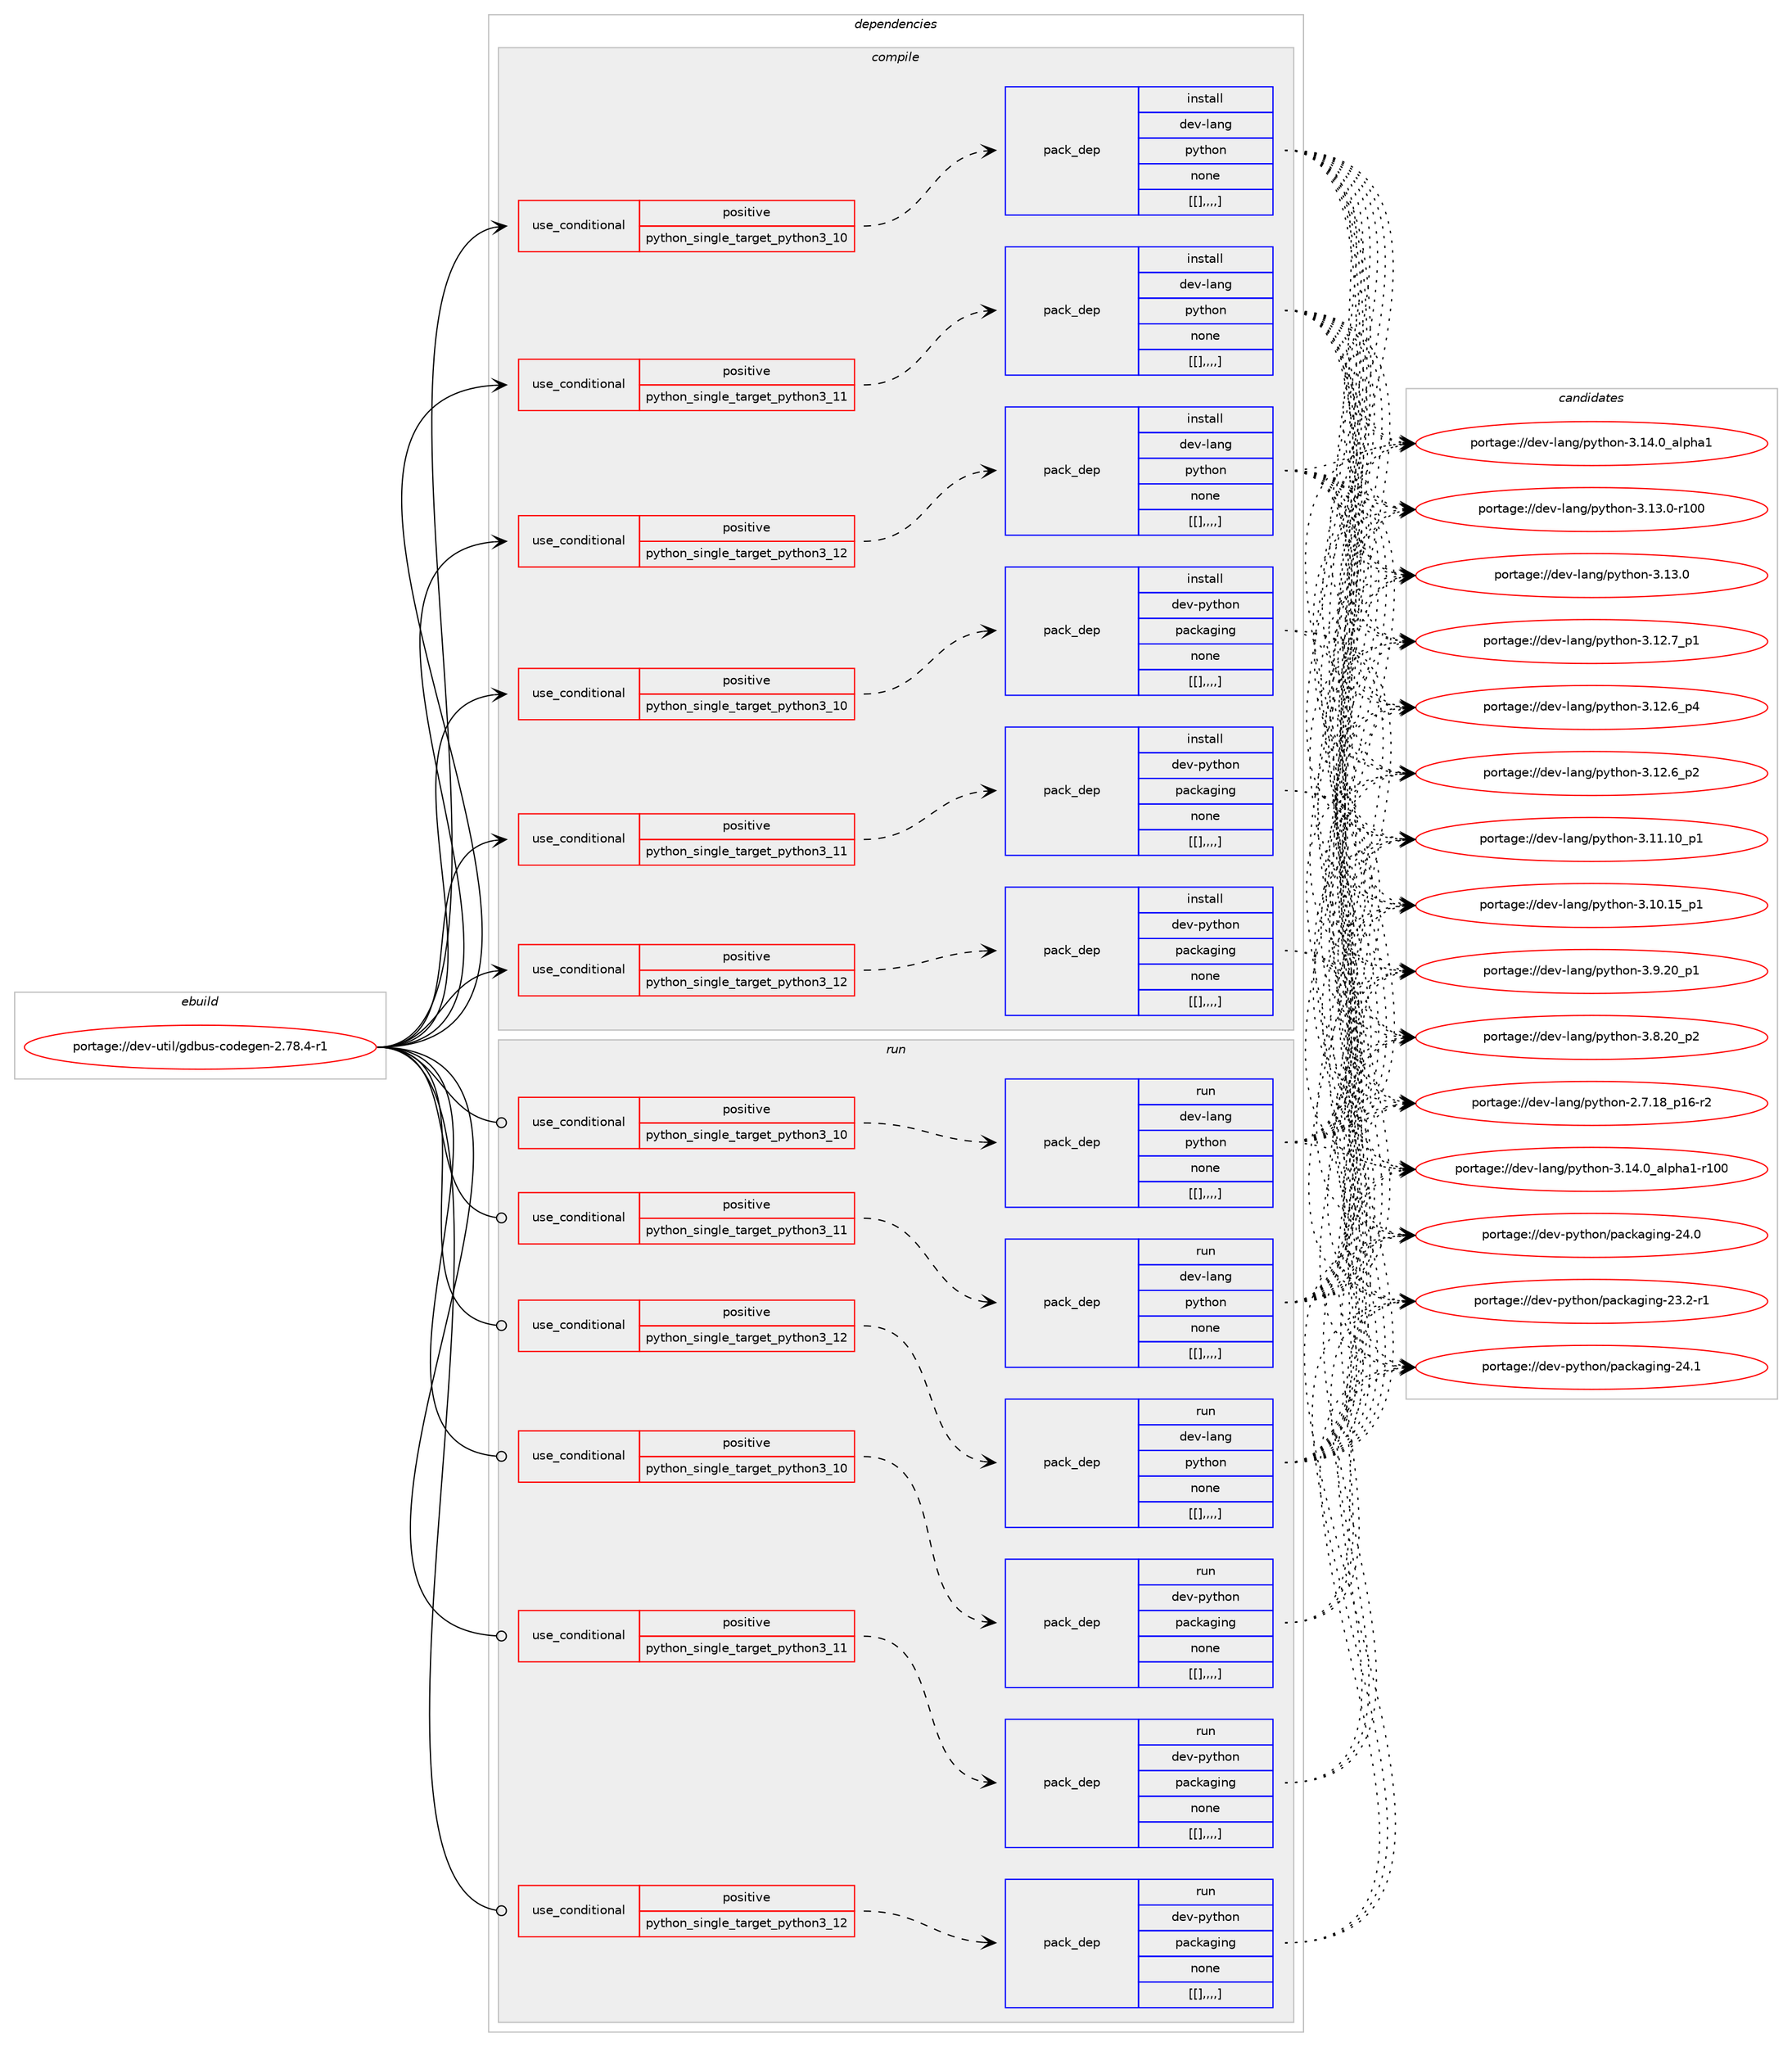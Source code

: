 digraph prolog {

# *************
# Graph options
# *************

newrank=true;
concentrate=true;
compound=true;
graph [rankdir=LR,fontname=Helvetica,fontsize=10,ranksep=1.5];#, ranksep=2.5, nodesep=0.2];
edge  [arrowhead=vee];
node  [fontname=Helvetica,fontsize=10];

# **********
# The ebuild
# **********

subgraph cluster_leftcol {
color=gray;
label=<<i>ebuild</i>>;
id [label="portage://dev-util/gdbus-codegen-2.78.4-r1", color=red, width=4, href="../dev-util/gdbus-codegen-2.78.4-r1.svg"];
}

# ****************
# The dependencies
# ****************

subgraph cluster_midcol {
color=gray;
label=<<i>dependencies</i>>;
subgraph cluster_compile {
fillcolor="#eeeeee";
style=filled;
label=<<i>compile</i>>;
subgraph cond65116 {
dependency226569 [label=<<TABLE BORDER="0" CELLBORDER="1" CELLSPACING="0" CELLPADDING="4"><TR><TD ROWSPAN="3" CELLPADDING="10">use_conditional</TD></TR><TR><TD>positive</TD></TR><TR><TD>python_single_target_python3_10</TD></TR></TABLE>>, shape=none, color=red];
subgraph pack159971 {
dependency226622 [label=<<TABLE BORDER="0" CELLBORDER="1" CELLSPACING="0" CELLPADDING="4" WIDTH="220"><TR><TD ROWSPAN="6" CELLPADDING="30">pack_dep</TD></TR><TR><TD WIDTH="110">install</TD></TR><TR><TD>dev-lang</TD></TR><TR><TD>python</TD></TR><TR><TD>none</TD></TR><TR><TD>[[],,,,]</TD></TR></TABLE>>, shape=none, color=blue];
}
dependency226569:e -> dependency226622:w [weight=20,style="dashed",arrowhead="vee"];
}
id:e -> dependency226569:w [weight=20,style="solid",arrowhead="vee"];
subgraph cond65153 {
dependency226721 [label=<<TABLE BORDER="0" CELLBORDER="1" CELLSPACING="0" CELLPADDING="4"><TR><TD ROWSPAN="3" CELLPADDING="10">use_conditional</TD></TR><TR><TD>positive</TD></TR><TR><TD>python_single_target_python3_10</TD></TR></TABLE>>, shape=none, color=red];
subgraph pack160058 {
dependency226743 [label=<<TABLE BORDER="0" CELLBORDER="1" CELLSPACING="0" CELLPADDING="4" WIDTH="220"><TR><TD ROWSPAN="6" CELLPADDING="30">pack_dep</TD></TR><TR><TD WIDTH="110">install</TD></TR><TR><TD>dev-python</TD></TR><TR><TD>packaging</TD></TR><TR><TD>none</TD></TR><TR><TD>[[],,,,]</TD></TR></TABLE>>, shape=none, color=blue];
}
dependency226721:e -> dependency226743:w [weight=20,style="dashed",arrowhead="vee"];
}
id:e -> dependency226721:w [weight=20,style="solid",arrowhead="vee"];
subgraph cond65184 {
dependency226784 [label=<<TABLE BORDER="0" CELLBORDER="1" CELLSPACING="0" CELLPADDING="4"><TR><TD ROWSPAN="3" CELLPADDING="10">use_conditional</TD></TR><TR><TD>positive</TD></TR><TR><TD>python_single_target_python3_11</TD></TR></TABLE>>, shape=none, color=red];
subgraph pack160107 {
dependency226817 [label=<<TABLE BORDER="0" CELLBORDER="1" CELLSPACING="0" CELLPADDING="4" WIDTH="220"><TR><TD ROWSPAN="6" CELLPADDING="30">pack_dep</TD></TR><TR><TD WIDTH="110">install</TD></TR><TR><TD>dev-lang</TD></TR><TR><TD>python</TD></TR><TR><TD>none</TD></TR><TR><TD>[[],,,,]</TD></TR></TABLE>>, shape=none, color=blue];
}
dependency226784:e -> dependency226817:w [weight=20,style="dashed",arrowhead="vee"];
}
id:e -> dependency226784:w [weight=20,style="solid",arrowhead="vee"];
subgraph cond65227 {
dependency226866 [label=<<TABLE BORDER="0" CELLBORDER="1" CELLSPACING="0" CELLPADDING="4"><TR><TD ROWSPAN="3" CELLPADDING="10">use_conditional</TD></TR><TR><TD>positive</TD></TR><TR><TD>python_single_target_python3_11</TD></TR></TABLE>>, shape=none, color=red];
subgraph pack160138 {
dependency226882 [label=<<TABLE BORDER="0" CELLBORDER="1" CELLSPACING="0" CELLPADDING="4" WIDTH="220"><TR><TD ROWSPAN="6" CELLPADDING="30">pack_dep</TD></TR><TR><TD WIDTH="110">install</TD></TR><TR><TD>dev-python</TD></TR><TR><TD>packaging</TD></TR><TR><TD>none</TD></TR><TR><TD>[[],,,,]</TD></TR></TABLE>>, shape=none, color=blue];
}
dependency226866:e -> dependency226882:w [weight=20,style="dashed",arrowhead="vee"];
}
id:e -> dependency226866:w [weight=20,style="solid",arrowhead="vee"];
subgraph cond65248 {
dependency226943 [label=<<TABLE BORDER="0" CELLBORDER="1" CELLSPACING="0" CELLPADDING="4"><TR><TD ROWSPAN="3" CELLPADDING="10">use_conditional</TD></TR><TR><TD>positive</TD></TR><TR><TD>python_single_target_python3_12</TD></TR></TABLE>>, shape=none, color=red];
subgraph pack160210 {
dependency226986 [label=<<TABLE BORDER="0" CELLBORDER="1" CELLSPACING="0" CELLPADDING="4" WIDTH="220"><TR><TD ROWSPAN="6" CELLPADDING="30">pack_dep</TD></TR><TR><TD WIDTH="110">install</TD></TR><TR><TD>dev-lang</TD></TR><TR><TD>python</TD></TR><TR><TD>none</TD></TR><TR><TD>[[],,,,]</TD></TR></TABLE>>, shape=none, color=blue];
}
dependency226943:e -> dependency226986:w [weight=20,style="dashed",arrowhead="vee"];
}
id:e -> dependency226943:w [weight=20,style="solid",arrowhead="vee"];
subgraph cond65269 {
dependency227001 [label=<<TABLE BORDER="0" CELLBORDER="1" CELLSPACING="0" CELLPADDING="4"><TR><TD ROWSPAN="3" CELLPADDING="10">use_conditional</TD></TR><TR><TD>positive</TD></TR><TR><TD>python_single_target_python3_12</TD></TR></TABLE>>, shape=none, color=red];
subgraph pack160225 {
dependency227016 [label=<<TABLE BORDER="0" CELLBORDER="1" CELLSPACING="0" CELLPADDING="4" WIDTH="220"><TR><TD ROWSPAN="6" CELLPADDING="30">pack_dep</TD></TR><TR><TD WIDTH="110">install</TD></TR><TR><TD>dev-python</TD></TR><TR><TD>packaging</TD></TR><TR><TD>none</TD></TR><TR><TD>[[],,,,]</TD></TR></TABLE>>, shape=none, color=blue];
}
dependency227001:e -> dependency227016:w [weight=20,style="dashed",arrowhead="vee"];
}
id:e -> dependency227001:w [weight=20,style="solid",arrowhead="vee"];
}
subgraph cluster_compileandrun {
fillcolor="#eeeeee";
style=filled;
label=<<i>compile and run</i>>;
}
subgraph cluster_run {
fillcolor="#eeeeee";
style=filled;
label=<<i>run</i>>;
subgraph cond65293 {
dependency227084 [label=<<TABLE BORDER="0" CELLBORDER="1" CELLSPACING="0" CELLPADDING="4"><TR><TD ROWSPAN="3" CELLPADDING="10">use_conditional</TD></TR><TR><TD>positive</TD></TR><TR><TD>python_single_target_python3_10</TD></TR></TABLE>>, shape=none, color=red];
subgraph pack160288 {
dependency227131 [label=<<TABLE BORDER="0" CELLBORDER="1" CELLSPACING="0" CELLPADDING="4" WIDTH="220"><TR><TD ROWSPAN="6" CELLPADDING="30">pack_dep</TD></TR><TR><TD WIDTH="110">run</TD></TR><TR><TD>dev-lang</TD></TR><TR><TD>python</TD></TR><TR><TD>none</TD></TR><TR><TD>[[],,,,]</TD></TR></TABLE>>, shape=none, color=blue];
}
dependency227084:e -> dependency227131:w [weight=20,style="dashed",arrowhead="vee"];
}
id:e -> dependency227084:w [weight=20,style="solid",arrowhead="odot"];
subgraph cond65325 {
dependency227150 [label=<<TABLE BORDER="0" CELLBORDER="1" CELLSPACING="0" CELLPADDING="4"><TR><TD ROWSPAN="3" CELLPADDING="10">use_conditional</TD></TR><TR><TD>positive</TD></TR><TR><TD>python_single_target_python3_10</TD></TR></TABLE>>, shape=none, color=red];
subgraph pack160361 {
dependency227229 [label=<<TABLE BORDER="0" CELLBORDER="1" CELLSPACING="0" CELLPADDING="4" WIDTH="220"><TR><TD ROWSPAN="6" CELLPADDING="30">pack_dep</TD></TR><TR><TD WIDTH="110">run</TD></TR><TR><TD>dev-python</TD></TR><TR><TD>packaging</TD></TR><TR><TD>none</TD></TR><TR><TD>[[],,,,]</TD></TR></TABLE>>, shape=none, color=blue];
}
dependency227150:e -> dependency227229:w [weight=20,style="dashed",arrowhead="vee"];
}
id:e -> dependency227150:w [weight=20,style="solid",arrowhead="odot"];
subgraph cond65361 {
dependency227301 [label=<<TABLE BORDER="0" CELLBORDER="1" CELLSPACING="0" CELLPADDING="4"><TR><TD ROWSPAN="3" CELLPADDING="10">use_conditional</TD></TR><TR><TD>positive</TD></TR><TR><TD>python_single_target_python3_11</TD></TR></TABLE>>, shape=none, color=red];
subgraph pack160535 {
dependency227519 [label=<<TABLE BORDER="0" CELLBORDER="1" CELLSPACING="0" CELLPADDING="4" WIDTH="220"><TR><TD ROWSPAN="6" CELLPADDING="30">pack_dep</TD></TR><TR><TD WIDTH="110">run</TD></TR><TR><TD>dev-lang</TD></TR><TR><TD>python</TD></TR><TR><TD>none</TD></TR><TR><TD>[[],,,,]</TD></TR></TABLE>>, shape=none, color=blue];
}
dependency227301:e -> dependency227519:w [weight=20,style="dashed",arrowhead="vee"];
}
id:e -> dependency227301:w [weight=20,style="solid",arrowhead="odot"];
subgraph cond65434 {
dependency227571 [label=<<TABLE BORDER="0" CELLBORDER="1" CELLSPACING="0" CELLPADDING="4"><TR><TD ROWSPAN="3" CELLPADDING="10">use_conditional</TD></TR><TR><TD>positive</TD></TR><TR><TD>python_single_target_python3_11</TD></TR></TABLE>>, shape=none, color=red];
subgraph pack160635 {
dependency227605 [label=<<TABLE BORDER="0" CELLBORDER="1" CELLSPACING="0" CELLPADDING="4" WIDTH="220"><TR><TD ROWSPAN="6" CELLPADDING="30">pack_dep</TD></TR><TR><TD WIDTH="110">run</TD></TR><TR><TD>dev-python</TD></TR><TR><TD>packaging</TD></TR><TR><TD>none</TD></TR><TR><TD>[[],,,,]</TD></TR></TABLE>>, shape=none, color=blue];
}
dependency227571:e -> dependency227605:w [weight=20,style="dashed",arrowhead="vee"];
}
id:e -> dependency227571:w [weight=20,style="solid",arrowhead="odot"];
subgraph cond65447 {
dependency227635 [label=<<TABLE BORDER="0" CELLBORDER="1" CELLSPACING="0" CELLPADDING="4"><TR><TD ROWSPAN="3" CELLPADDING="10">use_conditional</TD></TR><TR><TD>positive</TD></TR><TR><TD>python_single_target_python3_12</TD></TR></TABLE>>, shape=none, color=red];
subgraph pack160678 {
dependency227655 [label=<<TABLE BORDER="0" CELLBORDER="1" CELLSPACING="0" CELLPADDING="4" WIDTH="220"><TR><TD ROWSPAN="6" CELLPADDING="30">pack_dep</TD></TR><TR><TD WIDTH="110">run</TD></TR><TR><TD>dev-lang</TD></TR><TR><TD>python</TD></TR><TR><TD>none</TD></TR><TR><TD>[[],,,,]</TD></TR></TABLE>>, shape=none, color=blue];
}
dependency227635:e -> dependency227655:w [weight=20,style="dashed",arrowhead="vee"];
}
id:e -> dependency227635:w [weight=20,style="solid",arrowhead="odot"];
subgraph cond65468 {
dependency227700 [label=<<TABLE BORDER="0" CELLBORDER="1" CELLSPACING="0" CELLPADDING="4"><TR><TD ROWSPAN="3" CELLPADDING="10">use_conditional</TD></TR><TR><TD>positive</TD></TR><TR><TD>python_single_target_python3_12</TD></TR></TABLE>>, shape=none, color=red];
subgraph pack160730 {
dependency227716 [label=<<TABLE BORDER="0" CELLBORDER="1" CELLSPACING="0" CELLPADDING="4" WIDTH="220"><TR><TD ROWSPAN="6" CELLPADDING="30">pack_dep</TD></TR><TR><TD WIDTH="110">run</TD></TR><TR><TD>dev-python</TD></TR><TR><TD>packaging</TD></TR><TR><TD>none</TD></TR><TR><TD>[[],,,,]</TD></TR></TABLE>>, shape=none, color=blue];
}
dependency227700:e -> dependency227716:w [weight=20,style="dashed",arrowhead="vee"];
}
id:e -> dependency227700:w [weight=20,style="solid",arrowhead="odot"];
}
}

# **************
# The candidates
# **************

subgraph cluster_choices {
rank=same;
color=gray;
label=<<i>candidates</i>>;

subgraph choice160186 {
color=black;
nodesep=1;
choice100101118451089711010347112121116104111110455146495246489597108112104974945114494848 [label="portage://dev-lang/python-3.14.0_alpha1-r100", color=red, width=4,href="../dev-lang/python-3.14.0_alpha1-r100.svg"];
choice1001011184510897110103471121211161041111104551464952464895971081121049749 [label="portage://dev-lang/python-3.14.0_alpha1", color=red, width=4,href="../dev-lang/python-3.14.0_alpha1.svg"];
choice1001011184510897110103471121211161041111104551464951464845114494848 [label="portage://dev-lang/python-3.13.0-r100", color=red, width=4,href="../dev-lang/python-3.13.0-r100.svg"];
choice10010111845108971101034711212111610411111045514649514648 [label="portage://dev-lang/python-3.13.0", color=red, width=4,href="../dev-lang/python-3.13.0.svg"];
choice100101118451089711010347112121116104111110455146495046559511249 [label="portage://dev-lang/python-3.12.7_p1", color=red, width=4,href="../dev-lang/python-3.12.7_p1.svg"];
choice100101118451089711010347112121116104111110455146495046549511252 [label="portage://dev-lang/python-3.12.6_p4", color=red, width=4,href="../dev-lang/python-3.12.6_p4.svg"];
choice100101118451089711010347112121116104111110455146495046549511250 [label="portage://dev-lang/python-3.12.6_p2", color=red, width=4,href="../dev-lang/python-3.12.6_p2.svg"];
choice10010111845108971101034711212111610411111045514649494649489511249 [label="portage://dev-lang/python-3.11.10_p1", color=red, width=4,href="../dev-lang/python-3.11.10_p1.svg"];
choice10010111845108971101034711212111610411111045514649484649539511249 [label="portage://dev-lang/python-3.10.15_p1", color=red, width=4,href="../dev-lang/python-3.10.15_p1.svg"];
choice100101118451089711010347112121116104111110455146574650489511249 [label="portage://dev-lang/python-3.9.20_p1", color=red, width=4,href="../dev-lang/python-3.9.20_p1.svg"];
choice100101118451089711010347112121116104111110455146564650489511250 [label="portage://dev-lang/python-3.8.20_p2", color=red, width=4,href="../dev-lang/python-3.8.20_p2.svg"];
choice100101118451089711010347112121116104111110455046554649569511249544511450 [label="portage://dev-lang/python-2.7.18_p16-r2", color=red, width=4,href="../dev-lang/python-2.7.18_p16-r2.svg"];
dependency226622:e -> choice100101118451089711010347112121116104111110455146495246489597108112104974945114494848:w [style=dotted,weight="100"];
dependency226622:e -> choice1001011184510897110103471121211161041111104551464952464895971081121049749:w [style=dotted,weight="100"];
dependency226622:e -> choice1001011184510897110103471121211161041111104551464951464845114494848:w [style=dotted,weight="100"];
dependency226622:e -> choice10010111845108971101034711212111610411111045514649514648:w [style=dotted,weight="100"];
dependency226622:e -> choice100101118451089711010347112121116104111110455146495046559511249:w [style=dotted,weight="100"];
dependency226622:e -> choice100101118451089711010347112121116104111110455146495046549511252:w [style=dotted,weight="100"];
dependency226622:e -> choice100101118451089711010347112121116104111110455146495046549511250:w [style=dotted,weight="100"];
dependency226622:e -> choice10010111845108971101034711212111610411111045514649494649489511249:w [style=dotted,weight="100"];
dependency226622:e -> choice10010111845108971101034711212111610411111045514649484649539511249:w [style=dotted,weight="100"];
dependency226622:e -> choice100101118451089711010347112121116104111110455146574650489511249:w [style=dotted,weight="100"];
dependency226622:e -> choice100101118451089711010347112121116104111110455146564650489511250:w [style=dotted,weight="100"];
dependency226622:e -> choice100101118451089711010347112121116104111110455046554649569511249544511450:w [style=dotted,weight="100"];
}
subgraph choice160198 {
color=black;
nodesep=1;
choice10010111845112121116104111110471129799107971031051101034550524649 [label="portage://dev-python/packaging-24.1", color=red, width=4,href="../dev-python/packaging-24.1.svg"];
choice10010111845112121116104111110471129799107971031051101034550524648 [label="portage://dev-python/packaging-24.0", color=red, width=4,href="../dev-python/packaging-24.0.svg"];
choice100101118451121211161041111104711297991079710310511010345505146504511449 [label="portage://dev-python/packaging-23.2-r1", color=red, width=4,href="../dev-python/packaging-23.2-r1.svg"];
dependency226743:e -> choice10010111845112121116104111110471129799107971031051101034550524649:w [style=dotted,weight="100"];
dependency226743:e -> choice10010111845112121116104111110471129799107971031051101034550524648:w [style=dotted,weight="100"];
dependency226743:e -> choice100101118451121211161041111104711297991079710310511010345505146504511449:w [style=dotted,weight="100"];
}
subgraph choice160202 {
color=black;
nodesep=1;
choice100101118451089711010347112121116104111110455146495246489597108112104974945114494848 [label="portage://dev-lang/python-3.14.0_alpha1-r100", color=red, width=4,href="../dev-lang/python-3.14.0_alpha1-r100.svg"];
choice1001011184510897110103471121211161041111104551464952464895971081121049749 [label="portage://dev-lang/python-3.14.0_alpha1", color=red, width=4,href="../dev-lang/python-3.14.0_alpha1.svg"];
choice1001011184510897110103471121211161041111104551464951464845114494848 [label="portage://dev-lang/python-3.13.0-r100", color=red, width=4,href="../dev-lang/python-3.13.0-r100.svg"];
choice10010111845108971101034711212111610411111045514649514648 [label="portage://dev-lang/python-3.13.0", color=red, width=4,href="../dev-lang/python-3.13.0.svg"];
choice100101118451089711010347112121116104111110455146495046559511249 [label="portage://dev-lang/python-3.12.7_p1", color=red, width=4,href="../dev-lang/python-3.12.7_p1.svg"];
choice100101118451089711010347112121116104111110455146495046549511252 [label="portage://dev-lang/python-3.12.6_p4", color=red, width=4,href="../dev-lang/python-3.12.6_p4.svg"];
choice100101118451089711010347112121116104111110455146495046549511250 [label="portage://dev-lang/python-3.12.6_p2", color=red, width=4,href="../dev-lang/python-3.12.6_p2.svg"];
choice10010111845108971101034711212111610411111045514649494649489511249 [label="portage://dev-lang/python-3.11.10_p1", color=red, width=4,href="../dev-lang/python-3.11.10_p1.svg"];
choice10010111845108971101034711212111610411111045514649484649539511249 [label="portage://dev-lang/python-3.10.15_p1", color=red, width=4,href="../dev-lang/python-3.10.15_p1.svg"];
choice100101118451089711010347112121116104111110455146574650489511249 [label="portage://dev-lang/python-3.9.20_p1", color=red, width=4,href="../dev-lang/python-3.9.20_p1.svg"];
choice100101118451089711010347112121116104111110455146564650489511250 [label="portage://dev-lang/python-3.8.20_p2", color=red, width=4,href="../dev-lang/python-3.8.20_p2.svg"];
choice100101118451089711010347112121116104111110455046554649569511249544511450 [label="portage://dev-lang/python-2.7.18_p16-r2", color=red, width=4,href="../dev-lang/python-2.7.18_p16-r2.svg"];
dependency226817:e -> choice100101118451089711010347112121116104111110455146495246489597108112104974945114494848:w [style=dotted,weight="100"];
dependency226817:e -> choice1001011184510897110103471121211161041111104551464952464895971081121049749:w [style=dotted,weight="100"];
dependency226817:e -> choice1001011184510897110103471121211161041111104551464951464845114494848:w [style=dotted,weight="100"];
dependency226817:e -> choice10010111845108971101034711212111610411111045514649514648:w [style=dotted,weight="100"];
dependency226817:e -> choice100101118451089711010347112121116104111110455146495046559511249:w [style=dotted,weight="100"];
dependency226817:e -> choice100101118451089711010347112121116104111110455146495046549511252:w [style=dotted,weight="100"];
dependency226817:e -> choice100101118451089711010347112121116104111110455146495046549511250:w [style=dotted,weight="100"];
dependency226817:e -> choice10010111845108971101034711212111610411111045514649494649489511249:w [style=dotted,weight="100"];
dependency226817:e -> choice10010111845108971101034711212111610411111045514649484649539511249:w [style=dotted,weight="100"];
dependency226817:e -> choice100101118451089711010347112121116104111110455146574650489511249:w [style=dotted,weight="100"];
dependency226817:e -> choice100101118451089711010347112121116104111110455146564650489511250:w [style=dotted,weight="100"];
dependency226817:e -> choice100101118451089711010347112121116104111110455046554649569511249544511450:w [style=dotted,weight="100"];
}
subgraph choice160208 {
color=black;
nodesep=1;
choice10010111845112121116104111110471129799107971031051101034550524649 [label="portage://dev-python/packaging-24.1", color=red, width=4,href="../dev-python/packaging-24.1.svg"];
choice10010111845112121116104111110471129799107971031051101034550524648 [label="portage://dev-python/packaging-24.0", color=red, width=4,href="../dev-python/packaging-24.0.svg"];
choice100101118451121211161041111104711297991079710310511010345505146504511449 [label="portage://dev-python/packaging-23.2-r1", color=red, width=4,href="../dev-python/packaging-23.2-r1.svg"];
dependency226882:e -> choice10010111845112121116104111110471129799107971031051101034550524649:w [style=dotted,weight="100"];
dependency226882:e -> choice10010111845112121116104111110471129799107971031051101034550524648:w [style=dotted,weight="100"];
dependency226882:e -> choice100101118451121211161041111104711297991079710310511010345505146504511449:w [style=dotted,weight="100"];
}
subgraph choice160212 {
color=black;
nodesep=1;
choice100101118451089711010347112121116104111110455146495246489597108112104974945114494848 [label="portage://dev-lang/python-3.14.0_alpha1-r100", color=red, width=4,href="../dev-lang/python-3.14.0_alpha1-r100.svg"];
choice1001011184510897110103471121211161041111104551464952464895971081121049749 [label="portage://dev-lang/python-3.14.0_alpha1", color=red, width=4,href="../dev-lang/python-3.14.0_alpha1.svg"];
choice1001011184510897110103471121211161041111104551464951464845114494848 [label="portage://dev-lang/python-3.13.0-r100", color=red, width=4,href="../dev-lang/python-3.13.0-r100.svg"];
choice10010111845108971101034711212111610411111045514649514648 [label="portage://dev-lang/python-3.13.0", color=red, width=4,href="../dev-lang/python-3.13.0.svg"];
choice100101118451089711010347112121116104111110455146495046559511249 [label="portage://dev-lang/python-3.12.7_p1", color=red, width=4,href="../dev-lang/python-3.12.7_p1.svg"];
choice100101118451089711010347112121116104111110455146495046549511252 [label="portage://dev-lang/python-3.12.6_p4", color=red, width=4,href="../dev-lang/python-3.12.6_p4.svg"];
choice100101118451089711010347112121116104111110455146495046549511250 [label="portage://dev-lang/python-3.12.6_p2", color=red, width=4,href="../dev-lang/python-3.12.6_p2.svg"];
choice10010111845108971101034711212111610411111045514649494649489511249 [label="portage://dev-lang/python-3.11.10_p1", color=red, width=4,href="../dev-lang/python-3.11.10_p1.svg"];
choice10010111845108971101034711212111610411111045514649484649539511249 [label="portage://dev-lang/python-3.10.15_p1", color=red, width=4,href="../dev-lang/python-3.10.15_p1.svg"];
choice100101118451089711010347112121116104111110455146574650489511249 [label="portage://dev-lang/python-3.9.20_p1", color=red, width=4,href="../dev-lang/python-3.9.20_p1.svg"];
choice100101118451089711010347112121116104111110455146564650489511250 [label="portage://dev-lang/python-3.8.20_p2", color=red, width=4,href="../dev-lang/python-3.8.20_p2.svg"];
choice100101118451089711010347112121116104111110455046554649569511249544511450 [label="portage://dev-lang/python-2.7.18_p16-r2", color=red, width=4,href="../dev-lang/python-2.7.18_p16-r2.svg"];
dependency226986:e -> choice100101118451089711010347112121116104111110455146495246489597108112104974945114494848:w [style=dotted,weight="100"];
dependency226986:e -> choice1001011184510897110103471121211161041111104551464952464895971081121049749:w [style=dotted,weight="100"];
dependency226986:e -> choice1001011184510897110103471121211161041111104551464951464845114494848:w [style=dotted,weight="100"];
dependency226986:e -> choice10010111845108971101034711212111610411111045514649514648:w [style=dotted,weight="100"];
dependency226986:e -> choice100101118451089711010347112121116104111110455146495046559511249:w [style=dotted,weight="100"];
dependency226986:e -> choice100101118451089711010347112121116104111110455146495046549511252:w [style=dotted,weight="100"];
dependency226986:e -> choice100101118451089711010347112121116104111110455146495046549511250:w [style=dotted,weight="100"];
dependency226986:e -> choice10010111845108971101034711212111610411111045514649494649489511249:w [style=dotted,weight="100"];
dependency226986:e -> choice10010111845108971101034711212111610411111045514649484649539511249:w [style=dotted,weight="100"];
dependency226986:e -> choice100101118451089711010347112121116104111110455146574650489511249:w [style=dotted,weight="100"];
dependency226986:e -> choice100101118451089711010347112121116104111110455146564650489511250:w [style=dotted,weight="100"];
dependency226986:e -> choice100101118451089711010347112121116104111110455046554649569511249544511450:w [style=dotted,weight="100"];
}
subgraph choice160232 {
color=black;
nodesep=1;
choice10010111845112121116104111110471129799107971031051101034550524649 [label="portage://dev-python/packaging-24.1", color=red, width=4,href="../dev-python/packaging-24.1.svg"];
choice10010111845112121116104111110471129799107971031051101034550524648 [label="portage://dev-python/packaging-24.0", color=red, width=4,href="../dev-python/packaging-24.0.svg"];
choice100101118451121211161041111104711297991079710310511010345505146504511449 [label="portage://dev-python/packaging-23.2-r1", color=red, width=4,href="../dev-python/packaging-23.2-r1.svg"];
dependency227016:e -> choice10010111845112121116104111110471129799107971031051101034550524649:w [style=dotted,weight="100"];
dependency227016:e -> choice10010111845112121116104111110471129799107971031051101034550524648:w [style=dotted,weight="100"];
dependency227016:e -> choice100101118451121211161041111104711297991079710310511010345505146504511449:w [style=dotted,weight="100"];
}
subgraph choice160249 {
color=black;
nodesep=1;
choice100101118451089711010347112121116104111110455146495246489597108112104974945114494848 [label="portage://dev-lang/python-3.14.0_alpha1-r100", color=red, width=4,href="../dev-lang/python-3.14.0_alpha1-r100.svg"];
choice1001011184510897110103471121211161041111104551464952464895971081121049749 [label="portage://dev-lang/python-3.14.0_alpha1", color=red, width=4,href="../dev-lang/python-3.14.0_alpha1.svg"];
choice1001011184510897110103471121211161041111104551464951464845114494848 [label="portage://dev-lang/python-3.13.0-r100", color=red, width=4,href="../dev-lang/python-3.13.0-r100.svg"];
choice10010111845108971101034711212111610411111045514649514648 [label="portage://dev-lang/python-3.13.0", color=red, width=4,href="../dev-lang/python-3.13.0.svg"];
choice100101118451089711010347112121116104111110455146495046559511249 [label="portage://dev-lang/python-3.12.7_p1", color=red, width=4,href="../dev-lang/python-3.12.7_p1.svg"];
choice100101118451089711010347112121116104111110455146495046549511252 [label="portage://dev-lang/python-3.12.6_p4", color=red, width=4,href="../dev-lang/python-3.12.6_p4.svg"];
choice100101118451089711010347112121116104111110455146495046549511250 [label="portage://dev-lang/python-3.12.6_p2", color=red, width=4,href="../dev-lang/python-3.12.6_p2.svg"];
choice10010111845108971101034711212111610411111045514649494649489511249 [label="portage://dev-lang/python-3.11.10_p1", color=red, width=4,href="../dev-lang/python-3.11.10_p1.svg"];
choice10010111845108971101034711212111610411111045514649484649539511249 [label="portage://dev-lang/python-3.10.15_p1", color=red, width=4,href="../dev-lang/python-3.10.15_p1.svg"];
choice100101118451089711010347112121116104111110455146574650489511249 [label="portage://dev-lang/python-3.9.20_p1", color=red, width=4,href="../dev-lang/python-3.9.20_p1.svg"];
choice100101118451089711010347112121116104111110455146564650489511250 [label="portage://dev-lang/python-3.8.20_p2", color=red, width=4,href="../dev-lang/python-3.8.20_p2.svg"];
choice100101118451089711010347112121116104111110455046554649569511249544511450 [label="portage://dev-lang/python-2.7.18_p16-r2", color=red, width=4,href="../dev-lang/python-2.7.18_p16-r2.svg"];
dependency227131:e -> choice100101118451089711010347112121116104111110455146495246489597108112104974945114494848:w [style=dotted,weight="100"];
dependency227131:e -> choice1001011184510897110103471121211161041111104551464952464895971081121049749:w [style=dotted,weight="100"];
dependency227131:e -> choice1001011184510897110103471121211161041111104551464951464845114494848:w [style=dotted,weight="100"];
dependency227131:e -> choice10010111845108971101034711212111610411111045514649514648:w [style=dotted,weight="100"];
dependency227131:e -> choice100101118451089711010347112121116104111110455146495046559511249:w [style=dotted,weight="100"];
dependency227131:e -> choice100101118451089711010347112121116104111110455146495046549511252:w [style=dotted,weight="100"];
dependency227131:e -> choice100101118451089711010347112121116104111110455146495046549511250:w [style=dotted,weight="100"];
dependency227131:e -> choice10010111845108971101034711212111610411111045514649494649489511249:w [style=dotted,weight="100"];
dependency227131:e -> choice10010111845108971101034711212111610411111045514649484649539511249:w [style=dotted,weight="100"];
dependency227131:e -> choice100101118451089711010347112121116104111110455146574650489511249:w [style=dotted,weight="100"];
dependency227131:e -> choice100101118451089711010347112121116104111110455146564650489511250:w [style=dotted,weight="100"];
dependency227131:e -> choice100101118451089711010347112121116104111110455046554649569511249544511450:w [style=dotted,weight="100"];
}
subgraph choice160268 {
color=black;
nodesep=1;
choice10010111845112121116104111110471129799107971031051101034550524649 [label="portage://dev-python/packaging-24.1", color=red, width=4,href="../dev-python/packaging-24.1.svg"];
choice10010111845112121116104111110471129799107971031051101034550524648 [label="portage://dev-python/packaging-24.0", color=red, width=4,href="../dev-python/packaging-24.0.svg"];
choice100101118451121211161041111104711297991079710310511010345505146504511449 [label="portage://dev-python/packaging-23.2-r1", color=red, width=4,href="../dev-python/packaging-23.2-r1.svg"];
dependency227229:e -> choice10010111845112121116104111110471129799107971031051101034550524649:w [style=dotted,weight="100"];
dependency227229:e -> choice10010111845112121116104111110471129799107971031051101034550524648:w [style=dotted,weight="100"];
dependency227229:e -> choice100101118451121211161041111104711297991079710310511010345505146504511449:w [style=dotted,weight="100"];
}
subgraph choice160272 {
color=black;
nodesep=1;
choice100101118451089711010347112121116104111110455146495246489597108112104974945114494848 [label="portage://dev-lang/python-3.14.0_alpha1-r100", color=red, width=4,href="../dev-lang/python-3.14.0_alpha1-r100.svg"];
choice1001011184510897110103471121211161041111104551464952464895971081121049749 [label="portage://dev-lang/python-3.14.0_alpha1", color=red, width=4,href="../dev-lang/python-3.14.0_alpha1.svg"];
choice1001011184510897110103471121211161041111104551464951464845114494848 [label="portage://dev-lang/python-3.13.0-r100", color=red, width=4,href="../dev-lang/python-3.13.0-r100.svg"];
choice10010111845108971101034711212111610411111045514649514648 [label="portage://dev-lang/python-3.13.0", color=red, width=4,href="../dev-lang/python-3.13.0.svg"];
choice100101118451089711010347112121116104111110455146495046559511249 [label="portage://dev-lang/python-3.12.7_p1", color=red, width=4,href="../dev-lang/python-3.12.7_p1.svg"];
choice100101118451089711010347112121116104111110455146495046549511252 [label="portage://dev-lang/python-3.12.6_p4", color=red, width=4,href="../dev-lang/python-3.12.6_p4.svg"];
choice100101118451089711010347112121116104111110455146495046549511250 [label="portage://dev-lang/python-3.12.6_p2", color=red, width=4,href="../dev-lang/python-3.12.6_p2.svg"];
choice10010111845108971101034711212111610411111045514649494649489511249 [label="portage://dev-lang/python-3.11.10_p1", color=red, width=4,href="../dev-lang/python-3.11.10_p1.svg"];
choice10010111845108971101034711212111610411111045514649484649539511249 [label="portage://dev-lang/python-3.10.15_p1", color=red, width=4,href="../dev-lang/python-3.10.15_p1.svg"];
choice100101118451089711010347112121116104111110455146574650489511249 [label="portage://dev-lang/python-3.9.20_p1", color=red, width=4,href="../dev-lang/python-3.9.20_p1.svg"];
choice100101118451089711010347112121116104111110455146564650489511250 [label="portage://dev-lang/python-3.8.20_p2", color=red, width=4,href="../dev-lang/python-3.8.20_p2.svg"];
choice100101118451089711010347112121116104111110455046554649569511249544511450 [label="portage://dev-lang/python-2.7.18_p16-r2", color=red, width=4,href="../dev-lang/python-2.7.18_p16-r2.svg"];
dependency227519:e -> choice100101118451089711010347112121116104111110455146495246489597108112104974945114494848:w [style=dotted,weight="100"];
dependency227519:e -> choice1001011184510897110103471121211161041111104551464952464895971081121049749:w [style=dotted,weight="100"];
dependency227519:e -> choice1001011184510897110103471121211161041111104551464951464845114494848:w [style=dotted,weight="100"];
dependency227519:e -> choice10010111845108971101034711212111610411111045514649514648:w [style=dotted,weight="100"];
dependency227519:e -> choice100101118451089711010347112121116104111110455146495046559511249:w [style=dotted,weight="100"];
dependency227519:e -> choice100101118451089711010347112121116104111110455146495046549511252:w [style=dotted,weight="100"];
dependency227519:e -> choice100101118451089711010347112121116104111110455146495046549511250:w [style=dotted,weight="100"];
dependency227519:e -> choice10010111845108971101034711212111610411111045514649494649489511249:w [style=dotted,weight="100"];
dependency227519:e -> choice10010111845108971101034711212111610411111045514649484649539511249:w [style=dotted,weight="100"];
dependency227519:e -> choice100101118451089711010347112121116104111110455146574650489511249:w [style=dotted,weight="100"];
dependency227519:e -> choice100101118451089711010347112121116104111110455146564650489511250:w [style=dotted,weight="100"];
dependency227519:e -> choice100101118451089711010347112121116104111110455046554649569511249544511450:w [style=dotted,weight="100"];
}
subgraph choice160297 {
color=black;
nodesep=1;
choice10010111845112121116104111110471129799107971031051101034550524649 [label="portage://dev-python/packaging-24.1", color=red, width=4,href="../dev-python/packaging-24.1.svg"];
choice10010111845112121116104111110471129799107971031051101034550524648 [label="portage://dev-python/packaging-24.0", color=red, width=4,href="../dev-python/packaging-24.0.svg"];
choice100101118451121211161041111104711297991079710310511010345505146504511449 [label="portage://dev-python/packaging-23.2-r1", color=red, width=4,href="../dev-python/packaging-23.2-r1.svg"];
dependency227605:e -> choice10010111845112121116104111110471129799107971031051101034550524649:w [style=dotted,weight="100"];
dependency227605:e -> choice10010111845112121116104111110471129799107971031051101034550524648:w [style=dotted,weight="100"];
dependency227605:e -> choice100101118451121211161041111104711297991079710310511010345505146504511449:w [style=dotted,weight="100"];
}
subgraph choice160298 {
color=black;
nodesep=1;
choice100101118451089711010347112121116104111110455146495246489597108112104974945114494848 [label="portage://dev-lang/python-3.14.0_alpha1-r100", color=red, width=4,href="../dev-lang/python-3.14.0_alpha1-r100.svg"];
choice1001011184510897110103471121211161041111104551464952464895971081121049749 [label="portage://dev-lang/python-3.14.0_alpha1", color=red, width=4,href="../dev-lang/python-3.14.0_alpha1.svg"];
choice1001011184510897110103471121211161041111104551464951464845114494848 [label="portage://dev-lang/python-3.13.0-r100", color=red, width=4,href="../dev-lang/python-3.13.0-r100.svg"];
choice10010111845108971101034711212111610411111045514649514648 [label="portage://dev-lang/python-3.13.0", color=red, width=4,href="../dev-lang/python-3.13.0.svg"];
choice100101118451089711010347112121116104111110455146495046559511249 [label="portage://dev-lang/python-3.12.7_p1", color=red, width=4,href="../dev-lang/python-3.12.7_p1.svg"];
choice100101118451089711010347112121116104111110455146495046549511252 [label="portage://dev-lang/python-3.12.6_p4", color=red, width=4,href="../dev-lang/python-3.12.6_p4.svg"];
choice100101118451089711010347112121116104111110455146495046549511250 [label="portage://dev-lang/python-3.12.6_p2", color=red, width=4,href="../dev-lang/python-3.12.6_p2.svg"];
choice10010111845108971101034711212111610411111045514649494649489511249 [label="portage://dev-lang/python-3.11.10_p1", color=red, width=4,href="../dev-lang/python-3.11.10_p1.svg"];
choice10010111845108971101034711212111610411111045514649484649539511249 [label="portage://dev-lang/python-3.10.15_p1", color=red, width=4,href="../dev-lang/python-3.10.15_p1.svg"];
choice100101118451089711010347112121116104111110455146574650489511249 [label="portage://dev-lang/python-3.9.20_p1", color=red, width=4,href="../dev-lang/python-3.9.20_p1.svg"];
choice100101118451089711010347112121116104111110455146564650489511250 [label="portage://dev-lang/python-3.8.20_p2", color=red, width=4,href="../dev-lang/python-3.8.20_p2.svg"];
choice100101118451089711010347112121116104111110455046554649569511249544511450 [label="portage://dev-lang/python-2.7.18_p16-r2", color=red, width=4,href="../dev-lang/python-2.7.18_p16-r2.svg"];
dependency227655:e -> choice100101118451089711010347112121116104111110455146495246489597108112104974945114494848:w [style=dotted,weight="100"];
dependency227655:e -> choice1001011184510897110103471121211161041111104551464952464895971081121049749:w [style=dotted,weight="100"];
dependency227655:e -> choice1001011184510897110103471121211161041111104551464951464845114494848:w [style=dotted,weight="100"];
dependency227655:e -> choice10010111845108971101034711212111610411111045514649514648:w [style=dotted,weight="100"];
dependency227655:e -> choice100101118451089711010347112121116104111110455146495046559511249:w [style=dotted,weight="100"];
dependency227655:e -> choice100101118451089711010347112121116104111110455146495046549511252:w [style=dotted,weight="100"];
dependency227655:e -> choice100101118451089711010347112121116104111110455146495046549511250:w [style=dotted,weight="100"];
dependency227655:e -> choice10010111845108971101034711212111610411111045514649494649489511249:w [style=dotted,weight="100"];
dependency227655:e -> choice10010111845108971101034711212111610411111045514649484649539511249:w [style=dotted,weight="100"];
dependency227655:e -> choice100101118451089711010347112121116104111110455146574650489511249:w [style=dotted,weight="100"];
dependency227655:e -> choice100101118451089711010347112121116104111110455146564650489511250:w [style=dotted,weight="100"];
dependency227655:e -> choice100101118451089711010347112121116104111110455046554649569511249544511450:w [style=dotted,weight="100"];
}
subgraph choice160323 {
color=black;
nodesep=1;
choice10010111845112121116104111110471129799107971031051101034550524649 [label="portage://dev-python/packaging-24.1", color=red, width=4,href="../dev-python/packaging-24.1.svg"];
choice10010111845112121116104111110471129799107971031051101034550524648 [label="portage://dev-python/packaging-24.0", color=red, width=4,href="../dev-python/packaging-24.0.svg"];
choice100101118451121211161041111104711297991079710310511010345505146504511449 [label="portage://dev-python/packaging-23.2-r1", color=red, width=4,href="../dev-python/packaging-23.2-r1.svg"];
dependency227716:e -> choice10010111845112121116104111110471129799107971031051101034550524649:w [style=dotted,weight="100"];
dependency227716:e -> choice10010111845112121116104111110471129799107971031051101034550524648:w [style=dotted,weight="100"];
dependency227716:e -> choice100101118451121211161041111104711297991079710310511010345505146504511449:w [style=dotted,weight="100"];
}
}

}
